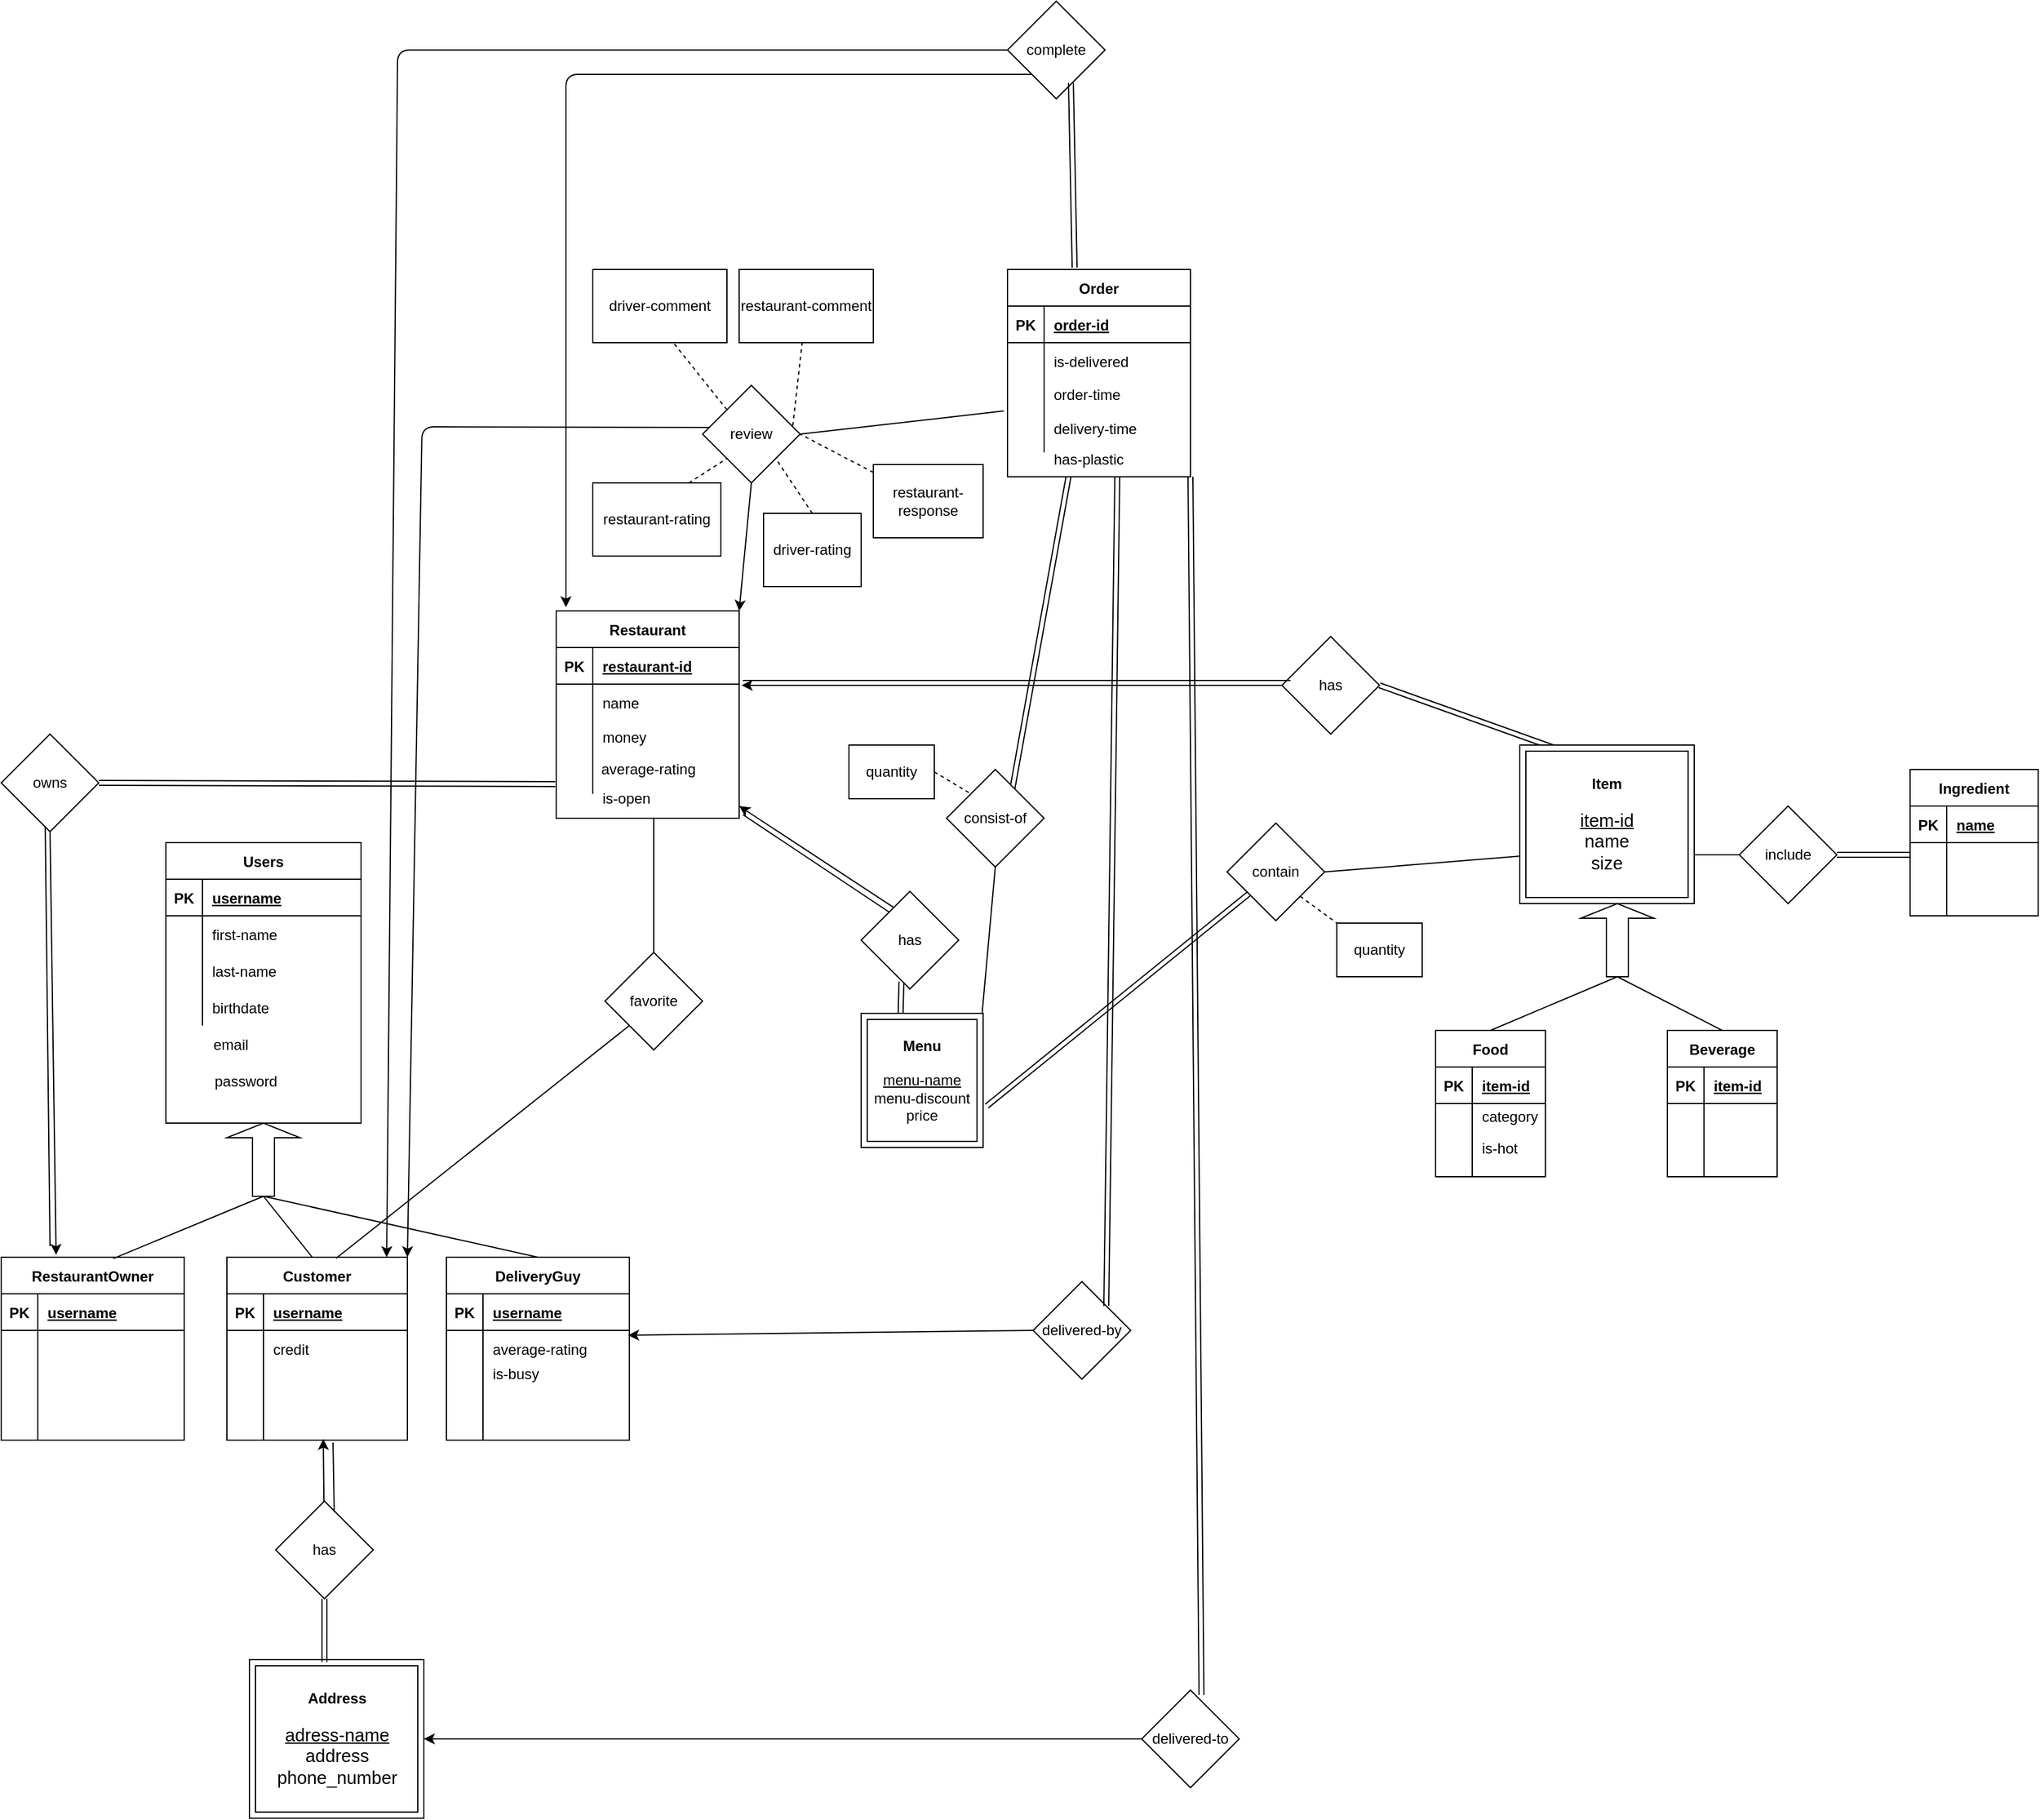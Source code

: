<mxfile version="14.1.8" type="device"><diagram id="R2lEEEUBdFMjLlhIrx00" name="Page-1"><mxGraphModel dx="926" dy="1726" grid="1" gridSize="10" guides="1" tooltips="1" connect="1" arrows="1" fold="1" page="1" pageScale="1" pageWidth="850" pageHeight="1100" math="0" shadow="0" extFonts="Permanent Marker^https://fonts.googleapis.com/css?family=Permanent+Marker"><root><mxCell id="0"/><mxCell id="1" parent="0"/><object label="Users" email="" id="Zh8neGihTHfax8d--XvM-1"><mxCell style="shape=table;startSize=30;container=1;collapsible=1;childLayout=tableLayout;fixedRows=1;rowLines=0;fontStyle=1;align=center;resizeLast=1;" parent="1" vertex="1"><mxGeometry x="280" y="110" width="160" height="230" as="geometry"/></mxCell></object><mxCell id="Zh8neGihTHfax8d--XvM-2" value="" style="shape=partialRectangle;collapsible=0;dropTarget=0;pointerEvents=0;fillColor=none;top=0;left=0;bottom=1;right=0;points=[[0,0.5],[1,0.5]];portConstraint=eastwest;" parent="Zh8neGihTHfax8d--XvM-1" vertex="1"><mxGeometry y="30" width="160" height="30" as="geometry"/></mxCell><mxCell id="Zh8neGihTHfax8d--XvM-3" value="PK" style="shape=partialRectangle;connectable=0;fillColor=none;top=0;left=0;bottom=0;right=0;fontStyle=1;overflow=hidden;" parent="Zh8neGihTHfax8d--XvM-2" vertex="1"><mxGeometry width="30" height="30" as="geometry"/></mxCell><mxCell id="Zh8neGihTHfax8d--XvM-4" value="username" style="shape=partialRectangle;connectable=0;fillColor=none;top=0;left=0;bottom=0;right=0;align=left;spacingLeft=6;fontStyle=5;overflow=hidden;" parent="Zh8neGihTHfax8d--XvM-2" vertex="1"><mxGeometry x="30" width="130" height="30" as="geometry"/></mxCell><mxCell id="Zh8neGihTHfax8d--XvM-5" value="" style="shape=partialRectangle;collapsible=0;dropTarget=0;pointerEvents=0;fillColor=none;top=0;left=0;bottom=0;right=0;points=[[0,0.5],[1,0.5]];portConstraint=eastwest;" parent="Zh8neGihTHfax8d--XvM-1" vertex="1"><mxGeometry y="60" width="160" height="30" as="geometry"/></mxCell><mxCell id="Zh8neGihTHfax8d--XvM-6" value="" style="shape=partialRectangle;connectable=0;fillColor=none;top=0;left=0;bottom=0;right=0;editable=1;overflow=hidden;" parent="Zh8neGihTHfax8d--XvM-5" vertex="1"><mxGeometry width="30" height="30" as="geometry"/></mxCell><mxCell id="Zh8neGihTHfax8d--XvM-7" value="first-name" style="shape=partialRectangle;connectable=0;fillColor=none;top=0;left=0;bottom=0;right=0;align=left;spacingLeft=6;overflow=hidden;" parent="Zh8neGihTHfax8d--XvM-5" vertex="1"><mxGeometry x="30" width="130" height="30" as="geometry"/></mxCell><mxCell id="Zh8neGihTHfax8d--XvM-8" value="" style="shape=partialRectangle;collapsible=0;dropTarget=0;pointerEvents=0;fillColor=none;top=0;left=0;bottom=0;right=0;points=[[0,0.5],[1,0.5]];portConstraint=eastwest;" parent="Zh8neGihTHfax8d--XvM-1" vertex="1"><mxGeometry y="90" width="160" height="30" as="geometry"/></mxCell><mxCell id="Zh8neGihTHfax8d--XvM-9" value="" style="shape=partialRectangle;connectable=0;fillColor=none;top=0;left=0;bottom=0;right=0;editable=1;overflow=hidden;" parent="Zh8neGihTHfax8d--XvM-8" vertex="1"><mxGeometry width="30" height="30" as="geometry"/></mxCell><mxCell id="Zh8neGihTHfax8d--XvM-10" value="last-name" style="shape=partialRectangle;connectable=0;fillColor=none;top=0;left=0;bottom=0;right=0;align=left;spacingLeft=6;overflow=hidden;" parent="Zh8neGihTHfax8d--XvM-8" vertex="1"><mxGeometry x="30" width="130" height="30" as="geometry"/></mxCell><mxCell id="Zh8neGihTHfax8d--XvM-11" value="" style="shape=partialRectangle;collapsible=0;dropTarget=0;pointerEvents=0;fillColor=none;top=0;left=0;bottom=0;right=0;points=[[0,0.5],[1,0.5]];portConstraint=eastwest;" parent="Zh8neGihTHfax8d--XvM-1" vertex="1"><mxGeometry y="120" width="160" height="30" as="geometry"/></mxCell><mxCell id="Zh8neGihTHfax8d--XvM-12" value="" style="shape=partialRectangle;connectable=0;fillColor=none;top=0;left=0;bottom=0;right=0;editable=1;overflow=hidden;" parent="Zh8neGihTHfax8d--XvM-11" vertex="1"><mxGeometry width="30" height="30" as="geometry"/></mxCell><mxCell id="Zh8neGihTHfax8d--XvM-13" value="birthdate" style="shape=partialRectangle;connectable=0;fillColor=none;top=0;left=0;bottom=0;right=0;align=left;spacingLeft=6;overflow=hidden;" parent="Zh8neGihTHfax8d--XvM-11" vertex="1"><mxGeometry x="30" width="130" height="30" as="geometry"/></mxCell><mxCell id="Zh8neGihTHfax8d--XvM-14" value="email" style="shape=partialRectangle;connectable=0;fillColor=none;top=0;left=0;bottom=0;right=0;align=left;spacingLeft=6;overflow=hidden;" parent="1" vertex="1"><mxGeometry x="311" y="260" width="150" height="30" as="geometry"/></mxCell><object label="RestaurantOwner" email="" id="Zh8neGihTHfax8d--XvM-16"><mxCell style="shape=table;startSize=30;container=1;collapsible=1;childLayout=tableLayout;fixedRows=1;rowLines=0;fontStyle=1;align=center;resizeLast=1;" parent="1" vertex="1"><mxGeometry x="145" y="450" width="150" height="150" as="geometry"/></mxCell></object><mxCell id="Zh8neGihTHfax8d--XvM-17" value="" style="shape=partialRectangle;collapsible=0;dropTarget=0;pointerEvents=0;fillColor=none;top=0;left=0;bottom=1;right=0;points=[[0,0.5],[1,0.5]];portConstraint=eastwest;" parent="Zh8neGihTHfax8d--XvM-16" vertex="1"><mxGeometry y="30" width="150" height="30" as="geometry"/></mxCell><mxCell id="Zh8neGihTHfax8d--XvM-18" value="PK" style="shape=partialRectangle;connectable=0;fillColor=none;top=0;left=0;bottom=0;right=0;fontStyle=1;overflow=hidden;" parent="Zh8neGihTHfax8d--XvM-17" vertex="1"><mxGeometry width="30" height="30" as="geometry"/></mxCell><mxCell id="Zh8neGihTHfax8d--XvM-19" value="username" style="shape=partialRectangle;connectable=0;fillColor=none;top=0;left=0;bottom=0;right=0;align=left;spacingLeft=6;fontStyle=5;overflow=hidden;" parent="Zh8neGihTHfax8d--XvM-17" vertex="1"><mxGeometry x="30" width="120" height="30" as="geometry"/></mxCell><mxCell id="Zh8neGihTHfax8d--XvM-20" value="" style="shape=partialRectangle;collapsible=0;dropTarget=0;pointerEvents=0;fillColor=none;top=0;left=0;bottom=0;right=0;points=[[0,0.5],[1,0.5]];portConstraint=eastwest;" parent="Zh8neGihTHfax8d--XvM-16" vertex="1"><mxGeometry y="60" width="150" height="30" as="geometry"/></mxCell><mxCell id="Zh8neGihTHfax8d--XvM-21" value="" style="shape=partialRectangle;connectable=0;fillColor=none;top=0;left=0;bottom=0;right=0;editable=1;overflow=hidden;" parent="Zh8neGihTHfax8d--XvM-20" vertex="1"><mxGeometry width="30" height="30" as="geometry"/></mxCell><mxCell id="Zh8neGihTHfax8d--XvM-22" value="" style="shape=partialRectangle;connectable=0;fillColor=none;top=0;left=0;bottom=0;right=0;align=left;spacingLeft=6;overflow=hidden;" parent="Zh8neGihTHfax8d--XvM-20" vertex="1"><mxGeometry x="30" width="120" height="30" as="geometry"/></mxCell><mxCell id="Zh8neGihTHfax8d--XvM-23" value="" style="shape=partialRectangle;collapsible=0;dropTarget=0;pointerEvents=0;fillColor=none;top=0;left=0;bottom=0;right=0;points=[[0,0.5],[1,0.5]];portConstraint=eastwest;" parent="Zh8neGihTHfax8d--XvM-16" vertex="1"><mxGeometry y="90" width="150" height="30" as="geometry"/></mxCell><mxCell id="Zh8neGihTHfax8d--XvM-24" value="" style="shape=partialRectangle;connectable=0;fillColor=none;top=0;left=0;bottom=0;right=0;editable=1;overflow=hidden;" parent="Zh8neGihTHfax8d--XvM-23" vertex="1"><mxGeometry width="30" height="30" as="geometry"/></mxCell><mxCell id="Zh8neGihTHfax8d--XvM-25" value="" style="shape=partialRectangle;connectable=0;fillColor=none;top=0;left=0;bottom=0;right=0;align=left;spacingLeft=6;overflow=hidden;" parent="Zh8neGihTHfax8d--XvM-23" vertex="1"><mxGeometry x="30" width="120" height="30" as="geometry"/></mxCell><mxCell id="Zh8neGihTHfax8d--XvM-26" value="" style="shape=partialRectangle;collapsible=0;dropTarget=0;pointerEvents=0;fillColor=none;top=0;left=0;bottom=0;right=0;points=[[0,0.5],[1,0.5]];portConstraint=eastwest;" parent="Zh8neGihTHfax8d--XvM-16" vertex="1"><mxGeometry y="120" width="150" height="30" as="geometry"/></mxCell><mxCell id="Zh8neGihTHfax8d--XvM-27" value="" style="shape=partialRectangle;connectable=0;fillColor=none;top=0;left=0;bottom=0;right=0;editable=1;overflow=hidden;" parent="Zh8neGihTHfax8d--XvM-26" vertex="1"><mxGeometry width="30" height="30" as="geometry"/></mxCell><mxCell id="Zh8neGihTHfax8d--XvM-28" value="" style="shape=partialRectangle;connectable=0;fillColor=none;top=0;left=0;bottom=0;right=0;align=left;spacingLeft=6;overflow=hidden;" parent="Zh8neGihTHfax8d--XvM-26" vertex="1"><mxGeometry x="30" width="120" height="30" as="geometry"/></mxCell><object label="Restaurant" email="" id="Zh8neGihTHfax8d--XvM-29"><mxCell style="shape=table;startSize=30;container=1;collapsible=1;childLayout=tableLayout;fixedRows=1;rowLines=0;fontStyle=1;align=center;resizeLast=1;" parent="1" vertex="1"><mxGeometry x="600" y="-80" width="150" height="170" as="geometry"/></mxCell></object><mxCell id="Zh8neGihTHfax8d--XvM-30" value="" style="shape=partialRectangle;collapsible=0;dropTarget=0;pointerEvents=0;fillColor=none;top=0;left=0;bottom=1;right=0;points=[[0,0.5],[1,0.5]];portConstraint=eastwest;" parent="Zh8neGihTHfax8d--XvM-29" vertex="1"><mxGeometry y="30" width="150" height="30" as="geometry"/></mxCell><mxCell id="Zh8neGihTHfax8d--XvM-31" value="PK" style="shape=partialRectangle;connectable=0;fillColor=none;top=0;left=0;bottom=0;right=0;fontStyle=1;overflow=hidden;" parent="Zh8neGihTHfax8d--XvM-30" vertex="1"><mxGeometry width="30" height="30" as="geometry"/></mxCell><mxCell id="Zh8neGihTHfax8d--XvM-32" value="restaurant-id" style="shape=partialRectangle;connectable=0;fillColor=none;top=0;left=0;bottom=0;right=0;align=left;spacingLeft=6;fontStyle=5;overflow=hidden;" parent="Zh8neGihTHfax8d--XvM-30" vertex="1"><mxGeometry x="30" width="120" height="30" as="geometry"/></mxCell><mxCell id="Zh8neGihTHfax8d--XvM-33" value="" style="shape=partialRectangle;collapsible=0;dropTarget=0;pointerEvents=0;fillColor=none;top=0;left=0;bottom=0;right=0;points=[[0,0.5],[1,0.5]];portConstraint=eastwest;" parent="Zh8neGihTHfax8d--XvM-29" vertex="1"><mxGeometry y="60" width="150" height="30" as="geometry"/></mxCell><mxCell id="Zh8neGihTHfax8d--XvM-34" value="" style="shape=partialRectangle;connectable=0;fillColor=none;top=0;left=0;bottom=0;right=0;editable=1;overflow=hidden;" parent="Zh8neGihTHfax8d--XvM-33" vertex="1"><mxGeometry width="30" height="30" as="geometry"/></mxCell><mxCell id="Zh8neGihTHfax8d--XvM-35" value="name" style="shape=partialRectangle;connectable=0;fillColor=none;top=0;left=0;bottom=0;right=0;align=left;spacingLeft=6;overflow=hidden;" parent="Zh8neGihTHfax8d--XvM-33" vertex="1"><mxGeometry x="30" width="120" height="30" as="geometry"/></mxCell><mxCell id="Zh8neGihTHfax8d--XvM-36" value="" style="shape=partialRectangle;collapsible=0;dropTarget=0;pointerEvents=0;fillColor=none;top=0;left=0;bottom=0;right=0;points=[[0,0.5],[1,0.5]];portConstraint=eastwest;" parent="Zh8neGihTHfax8d--XvM-29" vertex="1"><mxGeometry y="90" width="150" height="30" as="geometry"/></mxCell><mxCell id="Zh8neGihTHfax8d--XvM-37" value="" style="shape=partialRectangle;connectable=0;fillColor=none;top=0;left=0;bottom=0;right=0;editable=1;overflow=hidden;" parent="Zh8neGihTHfax8d--XvM-36" vertex="1"><mxGeometry width="30" height="30" as="geometry"/></mxCell><mxCell id="Zh8neGihTHfax8d--XvM-38" value="" style="shape=partialRectangle;connectable=0;fillColor=none;top=0;left=0;bottom=0;right=0;align=left;spacingLeft=6;overflow=hidden;" parent="Zh8neGihTHfax8d--XvM-36" vertex="1"><mxGeometry x="30" width="120" height="30" as="geometry"/></mxCell><mxCell id="Zh8neGihTHfax8d--XvM-39" value="" style="shape=partialRectangle;collapsible=0;dropTarget=0;pointerEvents=0;fillColor=none;top=0;left=0;bottom=0;right=0;points=[[0,0.5],[1,0.5]];portConstraint=eastwest;" parent="Zh8neGihTHfax8d--XvM-29" vertex="1"><mxGeometry y="120" width="150" height="30" as="geometry"/></mxCell><mxCell id="Zh8neGihTHfax8d--XvM-40" value="" style="shape=partialRectangle;connectable=0;fillColor=none;top=0;left=0;bottom=0;right=0;editable=1;overflow=hidden;" parent="Zh8neGihTHfax8d--XvM-39" vertex="1"><mxGeometry width="30" height="30" as="geometry"/></mxCell><mxCell id="Zh8neGihTHfax8d--XvM-41" value="" style="shape=partialRectangle;connectable=0;fillColor=none;top=0;left=0;bottom=0;right=0;align=left;spacingLeft=6;overflow=hidden;" parent="Zh8neGihTHfax8d--XvM-39" vertex="1"><mxGeometry x="30" width="120" height="30" as="geometry"/></mxCell><object label="Food" email="" id="Zh8neGihTHfax8d--XvM-94"><mxCell style="shape=table;startSize=30;container=1;collapsible=1;childLayout=tableLayout;fixedRows=1;rowLines=0;fontStyle=1;align=center;resizeLast=1;" parent="1" vertex="1"><mxGeometry x="1321" y="264" width="90" height="120" as="geometry"/></mxCell></object><mxCell id="Zh8neGihTHfax8d--XvM-95" value="" style="shape=partialRectangle;collapsible=0;dropTarget=0;pointerEvents=0;fillColor=none;top=0;left=0;bottom=1;right=0;points=[[0,0.5],[1,0.5]];portConstraint=eastwest;" parent="Zh8neGihTHfax8d--XvM-94" vertex="1"><mxGeometry y="30" width="90" height="30" as="geometry"/></mxCell><mxCell id="Zh8neGihTHfax8d--XvM-96" value="PK" style="shape=partialRectangle;connectable=0;fillColor=none;top=0;left=0;bottom=0;right=0;fontStyle=1;overflow=hidden;" parent="Zh8neGihTHfax8d--XvM-95" vertex="1"><mxGeometry width="30" height="30" as="geometry"/></mxCell><mxCell id="Zh8neGihTHfax8d--XvM-97" value="item-id" style="shape=partialRectangle;connectable=0;fillColor=none;top=0;left=0;bottom=0;right=0;align=left;spacingLeft=6;fontStyle=5;overflow=hidden;" parent="Zh8neGihTHfax8d--XvM-95" vertex="1"><mxGeometry x="30" width="60" height="30" as="geometry"/></mxCell><mxCell id="Zh8neGihTHfax8d--XvM-98" value="" style="shape=partialRectangle;collapsible=0;dropTarget=0;pointerEvents=0;fillColor=none;top=0;left=0;bottom=0;right=0;points=[[0,0.5],[1,0.5]];portConstraint=eastwest;" parent="Zh8neGihTHfax8d--XvM-94" vertex="1"><mxGeometry y="60" width="90" height="20" as="geometry"/></mxCell><mxCell id="Zh8neGihTHfax8d--XvM-99" value="" style="shape=partialRectangle;connectable=0;fillColor=none;top=0;left=0;bottom=0;right=0;editable=1;overflow=hidden;" parent="Zh8neGihTHfax8d--XvM-98" vertex="1"><mxGeometry width="30" height="20" as="geometry"/></mxCell><mxCell id="Zh8neGihTHfax8d--XvM-100" value="category" style="shape=partialRectangle;connectable=0;fillColor=none;top=0;left=0;bottom=0;right=0;align=left;spacingLeft=6;overflow=hidden;" parent="Zh8neGihTHfax8d--XvM-98" vertex="1"><mxGeometry x="30" width="60" height="20" as="geometry"/></mxCell><mxCell id="Zh8neGihTHfax8d--XvM-101" value="" style="shape=partialRectangle;collapsible=0;dropTarget=0;pointerEvents=0;fillColor=none;top=0;left=0;bottom=0;right=0;points=[[0,0.5],[1,0.5]];portConstraint=eastwest;" parent="Zh8neGihTHfax8d--XvM-94" vertex="1"><mxGeometry y="80" width="90" height="20" as="geometry"/></mxCell><mxCell id="Zh8neGihTHfax8d--XvM-102" value="" style="shape=partialRectangle;connectable=0;fillColor=none;top=0;left=0;bottom=0;right=0;editable=1;overflow=hidden;" parent="Zh8neGihTHfax8d--XvM-101" vertex="1"><mxGeometry width="30" height="20" as="geometry"/></mxCell><mxCell id="Zh8neGihTHfax8d--XvM-103" value="" style="shape=partialRectangle;connectable=0;fillColor=none;top=0;left=0;bottom=0;right=0;align=left;spacingLeft=6;overflow=hidden;" parent="Zh8neGihTHfax8d--XvM-101" vertex="1"><mxGeometry x="30" width="60" height="20" as="geometry"/></mxCell><mxCell id="Zh8neGihTHfax8d--XvM-104" value="" style="shape=partialRectangle;collapsible=0;dropTarget=0;pointerEvents=0;fillColor=none;top=0;left=0;bottom=0;right=0;points=[[0,0.5],[1,0.5]];portConstraint=eastwest;" parent="Zh8neGihTHfax8d--XvM-94" vertex="1"><mxGeometry y="100" width="90" height="20" as="geometry"/></mxCell><mxCell id="Zh8neGihTHfax8d--XvM-105" value="" style="shape=partialRectangle;connectable=0;fillColor=none;top=0;left=0;bottom=0;right=0;editable=1;overflow=hidden;" parent="Zh8neGihTHfax8d--XvM-104" vertex="1"><mxGeometry width="30" height="20" as="geometry"/></mxCell><mxCell id="Zh8neGihTHfax8d--XvM-106" value="" style="shape=partialRectangle;connectable=0;fillColor=none;top=0;left=0;bottom=0;right=0;align=left;spacingLeft=6;overflow=hidden;" parent="Zh8neGihTHfax8d--XvM-104" vertex="1"><mxGeometry x="30" width="60" height="20" as="geometry"/></mxCell><object label="Beverage" email="" id="Zh8neGihTHfax8d--XvM-107"><mxCell style="shape=table;startSize=30;container=1;collapsible=1;childLayout=tableLayout;fixedRows=1;rowLines=0;fontStyle=1;align=center;resizeLast=1;" parent="1" vertex="1"><mxGeometry x="1511" y="264" width="90" height="120" as="geometry"/></mxCell></object><mxCell id="Zh8neGihTHfax8d--XvM-108" value="" style="shape=partialRectangle;collapsible=0;dropTarget=0;pointerEvents=0;fillColor=none;top=0;left=0;bottom=1;right=0;points=[[0,0.5],[1,0.5]];portConstraint=eastwest;" parent="Zh8neGihTHfax8d--XvM-107" vertex="1"><mxGeometry y="30" width="90" height="30" as="geometry"/></mxCell><mxCell id="Zh8neGihTHfax8d--XvM-109" value="PK" style="shape=partialRectangle;connectable=0;fillColor=none;top=0;left=0;bottom=0;right=0;fontStyle=1;overflow=hidden;" parent="Zh8neGihTHfax8d--XvM-108" vertex="1"><mxGeometry width="30" height="30" as="geometry"/></mxCell><mxCell id="Zh8neGihTHfax8d--XvM-110" value="item-id" style="shape=partialRectangle;connectable=0;fillColor=none;top=0;left=0;bottom=0;right=0;align=left;spacingLeft=6;fontStyle=5;overflow=hidden;" parent="Zh8neGihTHfax8d--XvM-108" vertex="1"><mxGeometry x="30" width="60" height="30" as="geometry"/></mxCell><mxCell id="Zh8neGihTHfax8d--XvM-111" value="" style="shape=partialRectangle;collapsible=0;dropTarget=0;pointerEvents=0;fillColor=none;top=0;left=0;bottom=0;right=0;points=[[0,0.5],[1,0.5]];portConstraint=eastwest;" parent="Zh8neGihTHfax8d--XvM-107" vertex="1"><mxGeometry y="60" width="90" height="20" as="geometry"/></mxCell><mxCell id="Zh8neGihTHfax8d--XvM-112" value="" style="shape=partialRectangle;connectable=0;fillColor=none;top=0;left=0;bottom=0;right=0;editable=1;overflow=hidden;" parent="Zh8neGihTHfax8d--XvM-111" vertex="1"><mxGeometry width="30" height="20" as="geometry"/></mxCell><mxCell id="Zh8neGihTHfax8d--XvM-113" value="" style="shape=partialRectangle;connectable=0;fillColor=none;top=0;left=0;bottom=0;right=0;align=left;spacingLeft=6;overflow=hidden;" parent="Zh8neGihTHfax8d--XvM-111" vertex="1"><mxGeometry x="30" width="60" height="20" as="geometry"/></mxCell><mxCell id="Zh8neGihTHfax8d--XvM-114" value="" style="shape=partialRectangle;collapsible=0;dropTarget=0;pointerEvents=0;fillColor=none;top=0;left=0;bottom=0;right=0;points=[[0,0.5],[1,0.5]];portConstraint=eastwest;" parent="Zh8neGihTHfax8d--XvM-107" vertex="1"><mxGeometry y="80" width="90" height="20" as="geometry"/></mxCell><mxCell id="Zh8neGihTHfax8d--XvM-115" value="" style="shape=partialRectangle;connectable=0;fillColor=none;top=0;left=0;bottom=0;right=0;editable=1;overflow=hidden;" parent="Zh8neGihTHfax8d--XvM-114" vertex="1"><mxGeometry width="30" height="20" as="geometry"/></mxCell><mxCell id="Zh8neGihTHfax8d--XvM-116" value="" style="shape=partialRectangle;connectable=0;fillColor=none;top=0;left=0;bottom=0;right=0;align=left;spacingLeft=6;overflow=hidden;" parent="Zh8neGihTHfax8d--XvM-114" vertex="1"><mxGeometry x="30" width="60" height="20" as="geometry"/></mxCell><mxCell id="Zh8neGihTHfax8d--XvM-117" value="" style="shape=partialRectangle;collapsible=0;dropTarget=0;pointerEvents=0;fillColor=none;top=0;left=0;bottom=0;right=0;points=[[0,0.5],[1,0.5]];portConstraint=eastwest;" parent="Zh8neGihTHfax8d--XvM-107" vertex="1"><mxGeometry y="100" width="90" height="20" as="geometry"/></mxCell><mxCell id="Zh8neGihTHfax8d--XvM-118" value="" style="shape=partialRectangle;connectable=0;fillColor=none;top=0;left=0;bottom=0;right=0;editable=1;overflow=hidden;" parent="Zh8neGihTHfax8d--XvM-117" vertex="1"><mxGeometry width="30" height="20" as="geometry"/></mxCell><mxCell id="Zh8neGihTHfax8d--XvM-119" value="" style="shape=partialRectangle;connectable=0;fillColor=none;top=0;left=0;bottom=0;right=0;align=left;spacingLeft=6;overflow=hidden;" parent="Zh8neGihTHfax8d--XvM-117" vertex="1"><mxGeometry x="30" width="60" height="20" as="geometry"/></mxCell><object label="Customer" email="" id="Zh8neGihTHfax8d--XvM-134"><mxCell style="shape=table;startSize=30;container=1;collapsible=1;childLayout=tableLayout;fixedRows=1;rowLines=0;fontStyle=1;align=center;resizeLast=1;" parent="1" vertex="1"><mxGeometry x="330" y="450" width="148" height="150" as="geometry"/></mxCell></object><mxCell id="Zh8neGihTHfax8d--XvM-135" value="" style="shape=partialRectangle;collapsible=0;dropTarget=0;pointerEvents=0;fillColor=none;top=0;left=0;bottom=1;right=0;points=[[0,0.5],[1,0.5]];portConstraint=eastwest;" parent="Zh8neGihTHfax8d--XvM-134" vertex="1"><mxGeometry y="30" width="148" height="30" as="geometry"/></mxCell><mxCell id="Zh8neGihTHfax8d--XvM-136" value="PK" style="shape=partialRectangle;connectable=0;fillColor=none;top=0;left=0;bottom=0;right=0;fontStyle=1;overflow=hidden;" parent="Zh8neGihTHfax8d--XvM-135" vertex="1"><mxGeometry width="30" height="30" as="geometry"/></mxCell><mxCell id="Zh8neGihTHfax8d--XvM-137" value="username" style="shape=partialRectangle;connectable=0;fillColor=none;top=0;left=0;bottom=0;right=0;align=left;spacingLeft=6;fontStyle=5;overflow=hidden;" parent="Zh8neGihTHfax8d--XvM-135" vertex="1"><mxGeometry x="30" width="118" height="30" as="geometry"/></mxCell><mxCell id="Zh8neGihTHfax8d--XvM-138" value="" style="shape=partialRectangle;collapsible=0;dropTarget=0;pointerEvents=0;fillColor=none;top=0;left=0;bottom=0;right=0;points=[[0,0.5],[1,0.5]];portConstraint=eastwest;" parent="Zh8neGihTHfax8d--XvM-134" vertex="1"><mxGeometry y="60" width="148" height="30" as="geometry"/></mxCell><mxCell id="Zh8neGihTHfax8d--XvM-139" value="" style="shape=partialRectangle;connectable=0;fillColor=none;top=0;left=0;bottom=0;right=0;editable=1;overflow=hidden;" parent="Zh8neGihTHfax8d--XvM-138" vertex="1"><mxGeometry width="30" height="30" as="geometry"/></mxCell><mxCell id="Zh8neGihTHfax8d--XvM-140" value="" style="shape=partialRectangle;connectable=0;fillColor=none;top=0;left=0;bottom=0;right=0;align=left;spacingLeft=6;overflow=hidden;" parent="Zh8neGihTHfax8d--XvM-138" vertex="1"><mxGeometry x="30" width="118" height="30" as="geometry"/></mxCell><mxCell id="Zh8neGihTHfax8d--XvM-141" value="" style="shape=partialRectangle;collapsible=0;dropTarget=0;pointerEvents=0;fillColor=none;top=0;left=0;bottom=0;right=0;points=[[0,0.5],[1,0.5]];portConstraint=eastwest;" parent="Zh8neGihTHfax8d--XvM-134" vertex="1"><mxGeometry y="90" width="148" height="30" as="geometry"/></mxCell><mxCell id="Zh8neGihTHfax8d--XvM-142" value="" style="shape=partialRectangle;connectable=0;fillColor=none;top=0;left=0;bottom=0;right=0;editable=1;overflow=hidden;" parent="Zh8neGihTHfax8d--XvM-141" vertex="1"><mxGeometry width="30" height="30" as="geometry"/></mxCell><mxCell id="Zh8neGihTHfax8d--XvM-143" value="" style="shape=partialRectangle;connectable=0;fillColor=none;top=0;left=0;bottom=0;right=0;align=left;spacingLeft=6;overflow=hidden;" parent="Zh8neGihTHfax8d--XvM-141" vertex="1"><mxGeometry x="30" width="118" height="30" as="geometry"/></mxCell><mxCell id="Zh8neGihTHfax8d--XvM-144" value="" style="shape=partialRectangle;collapsible=0;dropTarget=0;pointerEvents=0;fillColor=none;top=0;left=0;bottom=0;right=0;points=[[0,0.5],[1,0.5]];portConstraint=eastwest;" parent="Zh8neGihTHfax8d--XvM-134" vertex="1"><mxGeometry y="120" width="148" height="30" as="geometry"/></mxCell><mxCell id="Zh8neGihTHfax8d--XvM-145" value="" style="shape=partialRectangle;connectable=0;fillColor=none;top=0;left=0;bottom=0;right=0;editable=1;overflow=hidden;" parent="Zh8neGihTHfax8d--XvM-144" vertex="1"><mxGeometry width="30" height="30" as="geometry"/></mxCell><mxCell id="Zh8neGihTHfax8d--XvM-146" value="" style="shape=partialRectangle;connectable=0;fillColor=none;top=0;left=0;bottom=0;right=0;align=left;spacingLeft=6;overflow=hidden;" parent="Zh8neGihTHfax8d--XvM-144" vertex="1"><mxGeometry x="30" width="118" height="30" as="geometry"/></mxCell><object label="DeliveryGuy" email="" id="Zh8neGihTHfax8d--XvM-147"><mxCell style="shape=table;startSize=30;container=1;collapsible=1;childLayout=tableLayout;fixedRows=1;rowLines=0;fontStyle=1;align=center;resizeLast=1;" parent="1" vertex="1"><mxGeometry x="510" y="450" width="150" height="150" as="geometry"/></mxCell></object><mxCell id="Zh8neGihTHfax8d--XvM-148" value="" style="shape=partialRectangle;collapsible=0;dropTarget=0;pointerEvents=0;fillColor=none;top=0;left=0;bottom=1;right=0;points=[[0,0.5],[1,0.5]];portConstraint=eastwest;" parent="Zh8neGihTHfax8d--XvM-147" vertex="1"><mxGeometry y="30" width="150" height="30" as="geometry"/></mxCell><mxCell id="Zh8neGihTHfax8d--XvM-149" value="PK" style="shape=partialRectangle;connectable=0;fillColor=none;top=0;left=0;bottom=0;right=0;fontStyle=1;overflow=hidden;" parent="Zh8neGihTHfax8d--XvM-148" vertex="1"><mxGeometry width="30" height="30" as="geometry"/></mxCell><mxCell id="Zh8neGihTHfax8d--XvM-150" value="username" style="shape=partialRectangle;connectable=0;fillColor=none;top=0;left=0;bottom=0;right=0;align=left;spacingLeft=6;fontStyle=5;overflow=hidden;" parent="Zh8neGihTHfax8d--XvM-148" vertex="1"><mxGeometry x="30" width="120" height="30" as="geometry"/></mxCell><mxCell id="Zh8neGihTHfax8d--XvM-151" value="" style="shape=partialRectangle;collapsible=0;dropTarget=0;pointerEvents=0;fillColor=none;top=0;left=0;bottom=0;right=0;points=[[0,0.5],[1,0.5]];portConstraint=eastwest;" parent="Zh8neGihTHfax8d--XvM-147" vertex="1"><mxGeometry y="60" width="150" height="30" as="geometry"/></mxCell><mxCell id="Zh8neGihTHfax8d--XvM-152" value="" style="shape=partialRectangle;connectable=0;fillColor=none;top=0;left=0;bottom=0;right=0;editable=1;overflow=hidden;" parent="Zh8neGihTHfax8d--XvM-151" vertex="1"><mxGeometry width="30" height="30" as="geometry"/></mxCell><mxCell id="Zh8neGihTHfax8d--XvM-153" value="average-rating" style="shape=partialRectangle;connectable=0;fillColor=none;top=0;left=0;bottom=0;right=0;align=left;spacingLeft=6;overflow=hidden;" parent="Zh8neGihTHfax8d--XvM-151" vertex="1"><mxGeometry x="30" width="120" height="30" as="geometry"/></mxCell><mxCell id="Zh8neGihTHfax8d--XvM-154" value="" style="shape=partialRectangle;collapsible=0;dropTarget=0;pointerEvents=0;fillColor=none;top=0;left=0;bottom=0;right=0;points=[[0,0.5],[1,0.5]];portConstraint=eastwest;" parent="Zh8neGihTHfax8d--XvM-147" vertex="1"><mxGeometry y="90" width="150" height="30" as="geometry"/></mxCell><mxCell id="Zh8neGihTHfax8d--XvM-155" value="" style="shape=partialRectangle;connectable=0;fillColor=none;top=0;left=0;bottom=0;right=0;editable=1;overflow=hidden;" parent="Zh8neGihTHfax8d--XvM-154" vertex="1"><mxGeometry width="30" height="30" as="geometry"/></mxCell><mxCell id="Zh8neGihTHfax8d--XvM-156" value="" style="shape=partialRectangle;connectable=0;fillColor=none;top=0;left=0;bottom=0;right=0;align=left;spacingLeft=6;overflow=hidden;" parent="Zh8neGihTHfax8d--XvM-154" vertex="1"><mxGeometry x="30" width="120" height="30" as="geometry"/></mxCell><mxCell id="Zh8neGihTHfax8d--XvM-157" value="" style="shape=partialRectangle;collapsible=0;dropTarget=0;pointerEvents=0;fillColor=none;top=0;left=0;bottom=0;right=0;points=[[0,0.5],[1,0.5]];portConstraint=eastwest;" parent="Zh8neGihTHfax8d--XvM-147" vertex="1"><mxGeometry y="120" width="150" height="30" as="geometry"/></mxCell><mxCell id="Zh8neGihTHfax8d--XvM-158" value="" style="shape=partialRectangle;connectable=0;fillColor=none;top=0;left=0;bottom=0;right=0;editable=1;overflow=hidden;" parent="Zh8neGihTHfax8d--XvM-157" vertex="1"><mxGeometry width="30" height="30" as="geometry"/></mxCell><mxCell id="Zh8neGihTHfax8d--XvM-159" value="" style="shape=partialRectangle;connectable=0;fillColor=none;top=0;left=0;bottom=0;right=0;align=left;spacingLeft=6;overflow=hidden;" parent="Zh8neGihTHfax8d--XvM-157" vertex="1"><mxGeometry x="30" width="120" height="30" as="geometry"/></mxCell><mxCell id="Zh8neGihTHfax8d--XvM-160" value="credit" style="shape=partialRectangle;connectable=0;fillColor=none;top=0;left=0;bottom=0;right=0;align=left;spacingLeft=6;overflow=hidden;" parent="1" vertex="1"><mxGeometry x="360" y="510" width="120" height="30" as="geometry"/></mxCell><mxCell id="Zh8neGihTHfax8d--XvM-163" value="" style="shape=singleArrow;direction=north;whiteSpace=wrap;html=1;" parent="1" vertex="1"><mxGeometry x="330" y="340" width="60" height="60" as="geometry"/></mxCell><mxCell id="Zh8neGihTHfax8d--XvM-165" value="" style="endArrow=none;html=1;exitX=0;exitY=0.5;exitDx=0;exitDy=0;exitPerimeter=0;entryX=0.613;entryY=0.007;entryDx=0;entryDy=0;entryPerimeter=0;" parent="1" source="Zh8neGihTHfax8d--XvM-163" target="Zh8neGihTHfax8d--XvM-16" edge="1"><mxGeometry width="50" height="50" relative="1" as="geometry"><mxPoint x="680" y="250" as="sourcePoint"/><mxPoint x="240" y="430" as="targetPoint"/><Array as="points"/></mxGeometry></mxCell><mxCell id="Zh8neGihTHfax8d--XvM-167" value="" style="endArrow=none;html=1;exitX=0.5;exitY=0;exitDx=0;exitDy=0;entryX=0;entryY=0.5;entryDx=0;entryDy=0;entryPerimeter=0;" parent="1" source="Zh8neGihTHfax8d--XvM-147" target="Zh8neGihTHfax8d--XvM-163" edge="1"><mxGeometry width="50" height="50" relative="1" as="geometry"><mxPoint x="423" y="450" as="sourcePoint"/><mxPoint x="423" y="410" as="targetPoint"/><Array as="points"/></mxGeometry></mxCell><mxCell id="Zh8neGihTHfax8d--XvM-168" value="" style="shape=partialRectangle;collapsible=0;dropTarget=0;pointerEvents=0;fillColor=none;top=0;left=0;bottom=0;right=0;points=[[0,0.5],[1,0.5]];portConstraint=eastwest;" parent="1" vertex="1"><mxGeometry x="510" y="530" width="210" height="30" as="geometry"/></mxCell><mxCell id="Zh8neGihTHfax8d--XvM-169" value="" style="shape=partialRectangle;connectable=0;fillColor=none;top=0;left=0;bottom=0;right=0;editable=1;overflow=hidden;" parent="Zh8neGihTHfax8d--XvM-168" vertex="1"><mxGeometry width="30" height="30" as="geometry"/></mxCell><mxCell id="Zh8neGihTHfax8d--XvM-170" value="is-busy" style="shape=partialRectangle;connectable=0;fillColor=none;top=0;left=0;bottom=0;right=0;align=left;spacingLeft=6;overflow=hidden;" parent="Zh8neGihTHfax8d--XvM-168" vertex="1"><mxGeometry x="30" width="180" height="30" as="geometry"/></mxCell><mxCell id="Zh8neGihTHfax8d--XvM-174" value="" style="endArrow=classic;html=1;exitX=0.5;exitY=1;exitDx=0;exitDy=0;entryX=0.3;entryY=-0.013;entryDx=0;entryDy=0;entryPerimeter=0;" parent="1" target="Zh8neGihTHfax8d--XvM-16" edge="1"><mxGeometry width="50" height="50" relative="1" as="geometry"><mxPoint x="185" y="100" as="sourcePoint"/><mxPoint x="730" y="200" as="targetPoint"/></mxGeometry></mxCell><mxCell id="Zh8neGihTHfax8d--XvM-175" value="" style="endArrow=none;html=1;entryX=0.413;entryY=0.9;entryDx=0;entryDy=0;entryPerimeter=0;" parent="1" edge="1"><mxGeometry width="50" height="50" relative="1" as="geometry"><mxPoint x="185" y="441" as="sourcePoint"/><mxPoint x="181.04" y="92" as="targetPoint"/></mxGeometry></mxCell><mxCell id="Zh8neGihTHfax8d--XvM-178" value="" style="endArrow=none;html=1;entryX=0;entryY=0;entryDx=0;entryDy=0;exitX=1;exitY=1;exitDx=0;exitDy=0;" parent="1" edge="1"><mxGeometry width="50" height="50" relative="1" as="geometry"><mxPoint x="753" y="87" as="sourcePoint"/><mxPoint x="873" y="167" as="targetPoint"/></mxGeometry></mxCell><mxCell id="Zh8neGihTHfax8d--XvM-179" value="" style="endArrow=classic;html=1;exitX=0.338;exitY=0.188;exitDx=0;exitDy=0;exitPerimeter=0;" parent="1" edge="1"><mxGeometry width="50" height="50" relative="1" as="geometry"><mxPoint x="878.04" y="164.04" as="sourcePoint"/><mxPoint x="750" y="80" as="targetPoint"/></mxGeometry></mxCell><mxCell id="Zh8neGihTHfax8d--XvM-180" value="" style="shape=singleArrow;direction=north;whiteSpace=wrap;html=1;" parent="1" vertex="1"><mxGeometry x="1440" y="160" width="60" height="60" as="geometry"/></mxCell><mxCell id="Zh8neGihTHfax8d--XvM-182" value="" style="endArrow=none;html=1;exitX=0.5;exitY=0;exitDx=0;exitDy=0;" parent="1" source="Zh8neGihTHfax8d--XvM-94" edge="1"><mxGeometry width="50" height="50" relative="1" as="geometry"><mxPoint x="1261" y="250" as="sourcePoint"/><mxPoint x="1470" y="220" as="targetPoint"/><Array as="points"/></mxGeometry></mxCell><mxCell id="Zh8neGihTHfax8d--XvM-183" value="" style="endArrow=none;html=1;exitX=0;exitY=0.5;exitDx=0;exitDy=0;exitPerimeter=0;entryX=0.5;entryY=0;entryDx=0;entryDy=0;" parent="1" source="Zh8neGihTHfax8d--XvM-180" target="Zh8neGihTHfax8d--XvM-107" edge="1"><mxGeometry width="50" height="50" relative="1" as="geometry"><mxPoint x="1491" y="70" as="sourcePoint"/><mxPoint x="1541" y="20" as="targetPoint"/></mxGeometry></mxCell><object label="Order" email="" id="Zh8neGihTHfax8d--XvM-194"><mxCell style="shape=table;startSize=30;container=1;collapsible=1;childLayout=tableLayout;fixedRows=1;rowLines=0;fontStyle=1;align=center;resizeLast=1;" parent="1" vertex="1"><mxGeometry x="970" y="-360" width="150" height="170" as="geometry"/></mxCell></object><mxCell id="Zh8neGihTHfax8d--XvM-195" value="" style="shape=partialRectangle;collapsible=0;dropTarget=0;pointerEvents=0;fillColor=none;top=0;left=0;bottom=1;right=0;points=[[0,0.5],[1,0.5]];portConstraint=eastwest;" parent="Zh8neGihTHfax8d--XvM-194" vertex="1"><mxGeometry y="30" width="150" height="30" as="geometry"/></mxCell><mxCell id="Zh8neGihTHfax8d--XvM-196" value="PK" style="shape=partialRectangle;connectable=0;fillColor=none;top=0;left=0;bottom=0;right=0;fontStyle=1;overflow=hidden;" parent="Zh8neGihTHfax8d--XvM-195" vertex="1"><mxGeometry width="30" height="30" as="geometry"/></mxCell><mxCell id="Zh8neGihTHfax8d--XvM-197" value="order-id" style="shape=partialRectangle;connectable=0;fillColor=none;top=0;left=0;bottom=0;right=0;align=left;spacingLeft=6;fontStyle=5;overflow=hidden;" parent="Zh8neGihTHfax8d--XvM-195" vertex="1"><mxGeometry x="30" width="120" height="30" as="geometry"/></mxCell><mxCell id="Zh8neGihTHfax8d--XvM-198" value="" style="shape=partialRectangle;collapsible=0;dropTarget=0;pointerEvents=0;fillColor=none;top=0;left=0;bottom=0;right=0;points=[[0,0.5],[1,0.5]];portConstraint=eastwest;" parent="Zh8neGihTHfax8d--XvM-194" vertex="1"><mxGeometry y="60" width="150" height="30" as="geometry"/></mxCell><mxCell id="Zh8neGihTHfax8d--XvM-199" value="" style="shape=partialRectangle;connectable=0;fillColor=none;top=0;left=0;bottom=0;right=0;editable=1;overflow=hidden;" parent="Zh8neGihTHfax8d--XvM-198" vertex="1"><mxGeometry width="30" height="30" as="geometry"/></mxCell><mxCell id="Zh8neGihTHfax8d--XvM-200" value="" style="shape=partialRectangle;connectable=0;fillColor=none;top=0;left=0;bottom=0;right=0;align=left;spacingLeft=6;overflow=hidden;" parent="Zh8neGihTHfax8d--XvM-198" vertex="1"><mxGeometry x="30" width="120" height="30" as="geometry"/></mxCell><mxCell id="Zh8neGihTHfax8d--XvM-201" value="" style="shape=partialRectangle;collapsible=0;dropTarget=0;pointerEvents=0;fillColor=none;top=0;left=0;bottom=0;right=0;points=[[0,0.5],[1,0.5]];portConstraint=eastwest;" parent="Zh8neGihTHfax8d--XvM-194" vertex="1"><mxGeometry y="90" width="150" height="30" as="geometry"/></mxCell><mxCell id="Zh8neGihTHfax8d--XvM-202" value="" style="shape=partialRectangle;connectable=0;fillColor=none;top=0;left=0;bottom=0;right=0;editable=1;overflow=hidden;" parent="Zh8neGihTHfax8d--XvM-201" vertex="1"><mxGeometry width="30" height="30" as="geometry"/></mxCell><mxCell id="Zh8neGihTHfax8d--XvM-203" value="" style="shape=partialRectangle;connectable=0;fillColor=none;top=0;left=0;bottom=0;right=0;align=left;spacingLeft=6;overflow=hidden;" parent="Zh8neGihTHfax8d--XvM-201" vertex="1"><mxGeometry x="30" width="120" height="30" as="geometry"/></mxCell><mxCell id="Zh8neGihTHfax8d--XvM-204" value="" style="shape=partialRectangle;collapsible=0;dropTarget=0;pointerEvents=0;fillColor=none;top=0;left=0;bottom=0;right=0;points=[[0,0.5],[1,0.5]];portConstraint=eastwest;" parent="Zh8neGihTHfax8d--XvM-194" vertex="1"><mxGeometry y="120" width="150" height="30" as="geometry"/></mxCell><mxCell id="Zh8neGihTHfax8d--XvM-205" value="" style="shape=partialRectangle;connectable=0;fillColor=none;top=0;left=0;bottom=0;right=0;editable=1;overflow=hidden;" parent="Zh8neGihTHfax8d--XvM-204" vertex="1"><mxGeometry width="30" height="30" as="geometry"/></mxCell><mxCell id="Zh8neGihTHfax8d--XvM-206" value="" style="shape=partialRectangle;connectable=0;fillColor=none;top=0;left=0;bottom=0;right=0;align=left;spacingLeft=6;overflow=hidden;" parent="Zh8neGihTHfax8d--XvM-204" vertex="1"><mxGeometry x="30" width="120" height="30" as="geometry"/></mxCell><mxCell id="Zh8neGihTHfax8d--XvM-222" value="" style="shape=partialRectangle;collapsible=0;dropTarget=0;pointerEvents=0;fillColor=none;top=0;left=0;bottom=0;right=0;points=[[0,0.5],[1,0.5]];portConstraint=eastwest;" parent="1" vertex="1"><mxGeometry x="776" y="400" width="210" height="30" as="geometry"/></mxCell><mxCell id="Zh8neGihTHfax8d--XvM-223" value="" style="shape=partialRectangle;connectable=0;fillColor=none;top=0;left=0;bottom=0;right=0;editable=1;overflow=hidden;" parent="Zh8neGihTHfax8d--XvM-222" vertex="1"><mxGeometry width="30" height="30" as="geometry"/></mxCell><mxCell id="Zh8neGihTHfax8d--XvM-247" value="is-delivered" style="shape=partialRectangle;connectable=0;fillColor=none;top=0;left=0;bottom=0;right=0;align=left;spacingLeft=6;overflow=hidden;" parent="1" vertex="1"><mxGeometry x="1000" y="-300" width="90" height="30" as="geometry"/></mxCell><mxCell id="Zh8neGihTHfax8d--XvM-275" value="" style="endArrow=classic;html=1;exitX=0.072;exitY=0.431;exitDx=0;exitDy=0;exitPerimeter=0;entryX=1;entryY=0;entryDx=0;entryDy=0;" parent="1" source="Zh8neGihTHfax8d--XvM-293" target="Zh8neGihTHfax8d--XvM-134" edge="1"><mxGeometry width="50" height="50" relative="1" as="geometry"><mxPoint x="705" y="-231" as="sourcePoint"/><mxPoint x="550" y="370" as="targetPoint"/><Array as="points"><mxPoint x="490" y="-231"/></Array></mxGeometry></mxCell><mxCell id="Zh8neGihTHfax8d--XvM-282" value="password" style="shape=partialRectangle;connectable=0;fillColor=none;top=0;left=0;bottom=0;right=0;align=left;spacingLeft=6;overflow=hidden;" parent="1" vertex="1"><mxGeometry x="312" y="290" width="150" height="30" as="geometry"/></mxCell><mxCell id="Zh8neGihTHfax8d--XvM-284" value="" style="shape=link;html=1;entryX=0.675;entryY=0.2;entryDx=0;entryDy=0;entryPerimeter=0;" parent="1" target="w5awrjnhxRkKPZBforDl-1" edge="1"><mxGeometry width="100" relative="1" as="geometry"><mxPoint x="1020" y="-190" as="sourcePoint"/><mxPoint x="1020" y="-1" as="targetPoint"/></mxGeometry></mxCell><mxCell id="Zh8neGihTHfax8d--XvM-285" value="" style="shape=link;html=1;entryX=0.413;entryY=0.925;entryDx=0;entryDy=0;entryPerimeter=0;" parent="1" target="w5awrjnhxRkKPZBforDl-2" edge="1"><mxGeometry width="100" relative="1" as="geometry"><mxPoint x="882.359" y="250" as="sourcePoint"/><mxPoint x="880" y="200" as="targetPoint"/></mxGeometry></mxCell><mxCell id="Zh8neGihTHfax8d--XvM-293" value="review" style="rhombus;whiteSpace=wrap;html=1;" parent="1" vertex="1"><mxGeometry x="720" y="-265" width="80" height="80" as="geometry"/></mxCell><mxCell id="Zh8neGihTHfax8d--XvM-292" value="restaurant-comment" style="rounded=0;whiteSpace=wrap;html=1;" parent="1" vertex="1"><mxGeometry x="750" y="-360" width="110" height="60" as="geometry"/></mxCell><mxCell id="Zh8neGihTHfax8d--XvM-294" value="" style="endArrow=none;dashed=1;html=1;exitX=0.925;exitY=0.413;exitDx=0;exitDy=0;exitPerimeter=0;" parent="1" source="Zh8neGihTHfax8d--XvM-293" target="Zh8neGihTHfax8d--XvM-292" edge="1"><mxGeometry width="50" height="50" relative="1" as="geometry"><mxPoint x="730" y="-233.72" as="sourcePoint"/><mxPoint x="730" y="-340" as="targetPoint"/></mxGeometry></mxCell><mxCell id="Zh8neGihTHfax8d--XvM-295" value="driver-comment" style="rounded=0;whiteSpace=wrap;html=1;" parent="1" vertex="1"><mxGeometry x="630" y="-360" width="110" height="60" as="geometry"/></mxCell><mxCell id="Zh8neGihTHfax8d--XvM-296" value="" style="endArrow=none;dashed=1;html=1;exitX=0;exitY=0;exitDx=0;exitDy=0;entryX=0.6;entryY=1;entryDx=0;entryDy=0;entryPerimeter=0;" parent="1" source="Zh8neGihTHfax8d--XvM-293" target="Zh8neGihTHfax8d--XvM-295" edge="1"><mxGeometry width="50" height="50" relative="1" as="geometry"><mxPoint x="804" y="-221.96" as="sourcePoint"/><mxPoint x="811.634" y="-290" as="targetPoint"/></mxGeometry></mxCell><mxCell id="Zh8neGihTHfax8d--XvM-297" value="driver-rating" style="rounded=0;whiteSpace=wrap;html=1;" parent="1" vertex="1"><mxGeometry x="770" y="-160" width="80" height="60" as="geometry"/></mxCell><mxCell id="Zh8neGihTHfax8d--XvM-298" value="" style="endArrow=none;dashed=1;html=1;exitX=0.5;exitY=0;exitDx=0;exitDy=0;entryX=1;entryY=1;entryDx=0;entryDy=0;" parent="1" source="Zh8neGihTHfax8d--XvM-297" target="Zh8neGihTHfax8d--XvM-293" edge="1"><mxGeometry width="50" height="50" relative="1" as="geometry"><mxPoint x="804" y="-221.96" as="sourcePoint"/><mxPoint x="811.634" y="-290" as="targetPoint"/></mxGeometry></mxCell><mxCell id="Zh8neGihTHfax8d--XvM-299" value="restaurant-rating" style="rounded=0;whiteSpace=wrap;html=1;" parent="1" vertex="1"><mxGeometry x="630" y="-185" width="105" height="60" as="geometry"/></mxCell><mxCell id="Zh8neGihTHfax8d--XvM-301" value="" style="endArrow=none;dashed=1;html=1;exitX=0.75;exitY=0;exitDx=0;exitDy=0;entryX=0;entryY=1;entryDx=0;entryDy=0;" parent="1" source="Zh8neGihTHfax8d--XvM-299" target="Zh8neGihTHfax8d--XvM-293" edge="1"><mxGeometry width="50" height="50" relative="1" as="geometry"><mxPoint x="835" y="-166" as="sourcePoint"/><mxPoint x="790" y="-195" as="targetPoint"/></mxGeometry></mxCell><mxCell id="Zh8neGihTHfax8d--XvM-302" value="delivered-by" style="rhombus;whiteSpace=wrap;html=1;" parent="1" vertex="1"><mxGeometry x="991" y="470" width="80" height="80" as="geometry"/></mxCell><mxCell id="Zh8neGihTHfax8d--XvM-303" value="" style="endArrow=classic;html=1;exitX=0;exitY=0.5;exitDx=0;exitDy=0;entryX=0.993;entryY=0.133;entryDx=0;entryDy=0;entryPerimeter=0;" parent="1" source="Zh8neGihTHfax8d--XvM-302" target="Zh8neGihTHfax8d--XvM-151" edge="1"><mxGeometry width="50" height="50" relative="1" as="geometry"><mxPoint x="1050" y="496" as="sourcePoint"/><mxPoint x="700" y="506" as="targetPoint"/></mxGeometry></mxCell><mxCell id="Zh8neGihTHfax8d--XvM-305" value="" style="shape=link;html=1;exitX=1;exitY=0;exitDx=0;exitDy=0;" parent="1" source="Zh8neGihTHfax8d--XvM-302" edge="1"><mxGeometry width="100" relative="1" as="geometry"><mxPoint x="1130" y="590" as="sourcePoint"/><mxPoint x="1060" y="-190" as="targetPoint"/></mxGeometry></mxCell><mxCell id="Zh8neGihTHfax8d--XvM-307" value="complete" style="rhombus;whiteSpace=wrap;html=1;" parent="1" vertex="1"><mxGeometry x="970" y="-580" width="80" height="80" as="geometry"/></mxCell><mxCell id="Zh8neGihTHfax8d--XvM-310" value="" style="endArrow=classic;html=1;exitX=0;exitY=1;exitDx=0;exitDy=0;" parent="1" source="Zh8neGihTHfax8d--XvM-307" edge="1"><mxGeometry width="50" height="50" relative="1" as="geometry"><mxPoint x="620" y="-160" as="sourcePoint"/><mxPoint x="608" y="-83" as="targetPoint"/><Array as="points"><mxPoint x="608" y="-520"/></Array></mxGeometry></mxCell><mxCell id="Zh8neGihTHfax8d--XvM-311" value="" style="endArrow=classic;html=1;exitX=0;exitY=0.5;exitDx=0;exitDy=0;" parent="1" source="Zh8neGihTHfax8d--XvM-307" edge="1"><mxGeometry width="50" height="50" relative="1" as="geometry"><mxPoint x="490" y="430" as="sourcePoint"/><mxPoint x="461" y="450" as="targetPoint"/><Array as="points"><mxPoint x="470" y="-540"/></Array></mxGeometry></mxCell><mxCell id="Zh8neGihTHfax8d--XvM-313" value="" style="shape=link;html=1;exitX=0.65;exitY=0.838;exitDx=0;exitDy=0;entryX=0.367;entryY=-0.009;entryDx=0;entryDy=0;entryPerimeter=0;exitPerimeter=0;" parent="1" source="Zh8neGihTHfax8d--XvM-307" target="Zh8neGihTHfax8d--XvM-194" edge="1"><mxGeometry width="100" relative="1" as="geometry"><mxPoint x="600" y="-170" as="sourcePoint"/><mxPoint x="700" y="-170" as="targetPoint"/></mxGeometry></mxCell><mxCell id="Zh8neGihTHfax8d--XvM-318" value="" style="endArrow=none;html=1;entryX=0;entryY=0.5;entryDx=0;entryDy=0;" parent="1" target="hnmbwk__psN7E5hnEite-14" edge="1"><mxGeometry width="50" height="50" relative="1" as="geometry"><mxPoint x="1532" y="120" as="sourcePoint"/><mxPoint x="1600" y="120" as="targetPoint"/></mxGeometry></mxCell><mxCell id="Zh8neGihTHfax8d--XvM-320" value="" style="endArrow=none;html=1;exitX=0.5;exitY=1;exitDx=0;exitDy=0;entryX=0.829;entryY=0.006;entryDx=0;entryDy=0;entryPerimeter=0;" parent="1" source="w5awrjnhxRkKPZBforDl-1" edge="1"><mxGeometry width="50" height="50" relative="1" as="geometry"><mxPoint x="990" y="40" as="sourcePoint"/><mxPoint x="949.09" y="251.08" as="targetPoint"/></mxGeometry></mxCell><mxCell id="Zh8neGihTHfax8d--XvM-321" value="" style="shape=link;html=1;exitX=1;exitY=0.5;exitDx=0;exitDy=0;entryX=-0.005;entryY=0.733;entryDx=0;entryDy=0;entryPerimeter=0;" parent="1" source="w5awrjnhxRkKPZBforDl-4" target="Zh8neGihTHfax8d--XvM-39" edge="1"><mxGeometry width="100" relative="1" as="geometry"><mxPoint x="235" y="80" as="sourcePoint"/><mxPoint x="600" y="80" as="targetPoint"/></mxGeometry></mxCell><mxCell id="Zh8neGihTHfax8d--XvM-323" value="" style="shape=link;html=1;exitX=1.03;exitY=0.691;exitDx=0;exitDy=0;exitPerimeter=0;" parent="1" source="w5awrjnhxRkKPZBforDl-5" target="w5awrjnhxRkKPZBforDl-3" edge="1"><mxGeometry width="100" relative="1" as="geometry"><mxPoint x="985" y="355" as="sourcePoint"/><mxPoint x="1260" as="targetPoint"/></mxGeometry></mxCell><mxCell id="Zh8neGihTHfax8d--XvM-324" value="" style="endArrow=none;html=1;entryX=0.007;entryY=0.7;entryDx=0;entryDy=0;entryPerimeter=0;exitX=1;exitY=0.5;exitDx=0;exitDy=0;" parent="1" source="w5awrjnhxRkKPZBforDl-3" target="HV0EwEGS81E-rR6zZ6H0-19" edge="1"><mxGeometry width="50" height="50" relative="1" as="geometry"><mxPoint x="1250" y="114" as="sourcePoint"/><mxPoint x="1370" y="130" as="targetPoint"/></mxGeometry></mxCell><object label="Ingredient" email="" id="hnmbwk__psN7E5hnEite-1"><mxCell style="shape=table;startSize=30;container=1;collapsible=1;childLayout=tableLayout;fixedRows=1;rowLines=0;fontStyle=1;align=center;resizeLast=1;" parent="1" vertex="1"><mxGeometry x="1710" y="50" width="105" height="120" as="geometry"/></mxCell></object><mxCell id="hnmbwk__psN7E5hnEite-2" value="" style="shape=partialRectangle;collapsible=0;dropTarget=0;pointerEvents=0;fillColor=none;top=0;left=0;bottom=1;right=0;points=[[0,0.5],[1,0.5]];portConstraint=eastwest;" parent="hnmbwk__psN7E5hnEite-1" vertex="1"><mxGeometry y="30" width="105" height="30" as="geometry"/></mxCell><mxCell id="hnmbwk__psN7E5hnEite-3" value="PK" style="shape=partialRectangle;connectable=0;fillColor=none;top=0;left=0;bottom=0;right=0;fontStyle=1;overflow=hidden;" parent="hnmbwk__psN7E5hnEite-2" vertex="1"><mxGeometry width="30" height="30" as="geometry"/></mxCell><mxCell id="hnmbwk__psN7E5hnEite-4" value="name" style="shape=partialRectangle;connectable=0;fillColor=none;top=0;left=0;bottom=0;right=0;align=left;spacingLeft=6;fontStyle=5;overflow=hidden;" parent="hnmbwk__psN7E5hnEite-2" vertex="1"><mxGeometry x="30" width="75" height="30" as="geometry"/></mxCell><mxCell id="hnmbwk__psN7E5hnEite-5" value="" style="shape=partialRectangle;collapsible=0;dropTarget=0;pointerEvents=0;fillColor=none;top=0;left=0;bottom=0;right=0;points=[[0,0.5],[1,0.5]];portConstraint=eastwest;" parent="hnmbwk__psN7E5hnEite-1" vertex="1"><mxGeometry y="60" width="105" height="20" as="geometry"/></mxCell><mxCell id="hnmbwk__psN7E5hnEite-6" value="" style="shape=partialRectangle;connectable=0;fillColor=none;top=0;left=0;bottom=0;right=0;editable=1;overflow=hidden;" parent="hnmbwk__psN7E5hnEite-5" vertex="1"><mxGeometry width="30" height="20" as="geometry"/></mxCell><mxCell id="hnmbwk__psN7E5hnEite-7" value="" style="shape=partialRectangle;connectable=0;fillColor=none;top=0;left=0;bottom=0;right=0;align=left;spacingLeft=6;overflow=hidden;" parent="hnmbwk__psN7E5hnEite-5" vertex="1"><mxGeometry x="30" width="75" height="20" as="geometry"/></mxCell><mxCell id="hnmbwk__psN7E5hnEite-8" value="" style="shape=partialRectangle;collapsible=0;dropTarget=0;pointerEvents=0;fillColor=none;top=0;left=0;bottom=0;right=0;points=[[0,0.5],[1,0.5]];portConstraint=eastwest;" parent="hnmbwk__psN7E5hnEite-1" vertex="1"><mxGeometry y="80" width="105" height="20" as="geometry"/></mxCell><mxCell id="hnmbwk__psN7E5hnEite-9" value="" style="shape=partialRectangle;connectable=0;fillColor=none;top=0;left=0;bottom=0;right=0;editable=1;overflow=hidden;" parent="hnmbwk__psN7E5hnEite-8" vertex="1"><mxGeometry width="30" height="20" as="geometry"/></mxCell><mxCell id="hnmbwk__psN7E5hnEite-10" value="" style="shape=partialRectangle;connectable=0;fillColor=none;top=0;left=0;bottom=0;right=0;align=left;spacingLeft=6;overflow=hidden;" parent="hnmbwk__psN7E5hnEite-8" vertex="1"><mxGeometry x="30" width="75" height="20" as="geometry"/></mxCell><mxCell id="hnmbwk__psN7E5hnEite-11" value="" style="shape=partialRectangle;collapsible=0;dropTarget=0;pointerEvents=0;fillColor=none;top=0;left=0;bottom=0;right=0;points=[[0,0.5],[1,0.5]];portConstraint=eastwest;" parent="hnmbwk__psN7E5hnEite-1" vertex="1"><mxGeometry y="100" width="105" height="20" as="geometry"/></mxCell><mxCell id="hnmbwk__psN7E5hnEite-12" value="" style="shape=partialRectangle;connectable=0;fillColor=none;top=0;left=0;bottom=0;right=0;editable=1;overflow=hidden;" parent="hnmbwk__psN7E5hnEite-11" vertex="1"><mxGeometry width="30" height="20" as="geometry"/></mxCell><mxCell id="hnmbwk__psN7E5hnEite-13" value="" style="shape=partialRectangle;connectable=0;fillColor=none;top=0;left=0;bottom=0;right=0;align=left;spacingLeft=6;overflow=hidden;" parent="hnmbwk__psN7E5hnEite-11" vertex="1"><mxGeometry x="30" width="75" height="20" as="geometry"/></mxCell><mxCell id="hnmbwk__psN7E5hnEite-14" value="include" style="rhombus;whiteSpace=wrap;html=1;" parent="1" vertex="1"><mxGeometry x="1570" y="80" width="80" height="80" as="geometry"/></mxCell><mxCell id="hnmbwk__psN7E5hnEite-16" value="" style="shape=link;html=1;exitX=1;exitY=0.5;exitDx=0;exitDy=0;" parent="1" source="hnmbwk__psN7E5hnEite-14" edge="1"><mxGeometry width="100" relative="1" as="geometry"><mxPoint x="1760" y="110" as="sourcePoint"/><mxPoint x="1710" y="120" as="targetPoint"/></mxGeometry></mxCell><mxCell id="w5awrjnhxRkKPZBforDl-1" value="consist-of" style="rhombus;whiteSpace=wrap;html=1;" parent="1" vertex="1"><mxGeometry x="920" y="50" width="80" height="80" as="geometry"/></mxCell><mxCell id="w5awrjnhxRkKPZBforDl-2" value="has" style="rhombus;whiteSpace=wrap;html=1;" parent="1" vertex="1"><mxGeometry x="850" y="150" width="80" height="80" as="geometry"/></mxCell><mxCell id="w5awrjnhxRkKPZBforDl-3" value="contain" style="rhombus;whiteSpace=wrap;html=1;" parent="1" vertex="1"><mxGeometry x="1150" y="94" width="80" height="80" as="geometry"/></mxCell><mxCell id="w5awrjnhxRkKPZBforDl-4" value="owns" style="rhombus;whiteSpace=wrap;html=1;" parent="1" vertex="1"><mxGeometry x="145" y="21" width="80" height="80" as="geometry"/></mxCell><mxCell id="w5awrjnhxRkKPZBforDl-5" value="&lt;b&gt;Menu&lt;br&gt;&lt;/b&gt;&lt;br&gt;&lt;u&gt;menu-name&lt;br&gt;&lt;/u&gt;menu-discount&lt;br&gt;price" style="shape=ext;margin=3;double=1;whiteSpace=wrap;html=1;align=center;" parent="1" vertex="1"><mxGeometry x="850" y="250" width="100" height="110" as="geometry"/></mxCell><mxCell id="w5awrjnhxRkKPZBforDl-6" value="favorite" style="rhombus;whiteSpace=wrap;html=1;" parent="1" vertex="1"><mxGeometry x="640" y="200" width="80" height="80" as="geometry"/></mxCell><mxCell id="w5awrjnhxRkKPZBforDl-7" value="" style="endArrow=none;html=1;exitX=0.605;exitY=0.006;exitDx=0;exitDy=0;exitPerimeter=0;entryX=0;entryY=1;entryDx=0;entryDy=0;" parent="1" source="Zh8neGihTHfax8d--XvM-134" target="w5awrjnhxRkKPZBforDl-6" edge="1"><mxGeometry width="50" height="50" relative="1" as="geometry"><mxPoint x="650" y="310" as="sourcePoint"/><mxPoint x="700" y="260" as="targetPoint"/></mxGeometry></mxCell><mxCell id="w5awrjnhxRkKPZBforDl-8" value="" style="endArrow=none;html=1;entryX=0.5;entryY=0;entryDx=0;entryDy=0;" parent="1" target="w5awrjnhxRkKPZBforDl-6" edge="1"><mxGeometry width="50" height="50" relative="1" as="geometry"><mxPoint x="680" y="90" as="sourcePoint"/><mxPoint x="650" y="270" as="targetPoint"/></mxGeometry></mxCell><mxCell id="w5awrjnhxRkKPZBforDl-10" value="" style="endArrow=none;html=1;exitX=0;exitY=0.5;exitDx=0;exitDy=0;exitPerimeter=0;" parent="1" source="Zh8neGihTHfax8d--XvM-163" edge="1"><mxGeometry width="50" height="50" relative="1" as="geometry"><mxPoint x="413" y="400" as="sourcePoint"/><mxPoint x="400" y="450" as="targetPoint"/><Array as="points"><mxPoint x="400" y="450"/></Array></mxGeometry></mxCell><mxCell id="w5awrjnhxRkKPZBforDl-26" value="restaurant-response" style="rounded=0;whiteSpace=wrap;html=1;" parent="1" vertex="1"><mxGeometry x="860" y="-200" width="90" height="60" as="geometry"/></mxCell><mxCell id="w5awrjnhxRkKPZBforDl-27" value="" style="endArrow=none;dashed=1;html=1;entryX=1;entryY=0.5;entryDx=0;entryDy=0;" parent="1" source="w5awrjnhxRkKPZBforDl-26" target="Zh8neGihTHfax8d--XvM-293" edge="1"><mxGeometry width="50" height="50" relative="1" as="geometry"><mxPoint x="820" y="-150" as="sourcePoint"/><mxPoint x="800" y="-195" as="targetPoint"/></mxGeometry></mxCell><mxCell id="w5awrjnhxRkKPZBforDl-28" value="&lt;b&gt;Address&lt;br&gt;&lt;/b&gt;&lt;br&gt;&lt;span id=&quot;docs-internal-guid-6ab9acc8-7fff-694a-e742-861bd25594da&quot;&gt;&lt;span style=&quot;font-size: 11pt ; font-family: &amp;#34;arial&amp;#34; ; background-color: transparent ; vertical-align: baseline&quot;&gt;&lt;u&gt;adress-name&lt;br&gt;&lt;/u&gt;&lt;/span&gt;&lt;span style=&quot;font-size: 11pt ; font-family: &amp;#34;arial&amp;#34; ; background-color: transparent ; vertical-align: baseline&quot;&gt;address&lt;br&gt;phone_number&lt;/span&gt;&lt;/span&gt;" style="shape=ext;margin=3;double=1;whiteSpace=wrap;html=1;align=center;" parent="1" vertex="1"><mxGeometry x="348.5" y="780" width="143" height="130" as="geometry"/></mxCell><mxCell id="w5awrjnhxRkKPZBforDl-29" value="" style="endArrow=classic;html=1;entryX=1;entryY=0;entryDx=0;entryDy=0;exitX=0.5;exitY=1;exitDx=0;exitDy=0;" parent="1" source="Zh8neGihTHfax8d--XvM-293" target="Zh8neGihTHfax8d--XvM-29" edge="1"><mxGeometry width="50" height="50" relative="1" as="geometry"><mxPoint x="810" y="-215" as="sourcePoint"/><mxPoint x="981.5" y="-216" as="targetPoint"/><Array as="points"/></mxGeometry></mxCell><mxCell id="w5awrjnhxRkKPZBforDl-31" value="" style="endArrow=none;html=1;exitX=1;exitY=0.5;exitDx=0;exitDy=0;entryX=-0.02;entryY=0.867;entryDx=0;entryDy=0;entryPerimeter=0;" parent="1" source="Zh8neGihTHfax8d--XvM-293" target="Zh8neGihTHfax8d--XvM-201" edge="1"><mxGeometry width="50" height="50" relative="1" as="geometry"><mxPoint x="600" y="-20" as="sourcePoint"/><mxPoint x="650" y="-70" as="targetPoint"/></mxGeometry></mxCell><mxCell id="w5awrjnhxRkKPZBforDl-33" value="has" style="rhombus;whiteSpace=wrap;html=1;" parent="1" vertex="1"><mxGeometry x="370" y="650" width="80" height="80" as="geometry"/></mxCell><mxCell id="w5awrjnhxRkKPZBforDl-34" value="" style="endArrow=classic;html=1;entryX=0.534;entryY=0.967;entryDx=0;entryDy=0;entryPerimeter=0;" parent="1" source="w5awrjnhxRkKPZBforDl-33" target="Zh8neGihTHfax8d--XvM-144" edge="1"><mxGeometry width="50" height="50" relative="1" as="geometry"><mxPoint x="600" y="780" as="sourcePoint"/><mxPoint x="650" y="730" as="targetPoint"/></mxGeometry></mxCell><mxCell id="w5awrjnhxRkKPZBforDl-35" value="" style="endArrow=none;html=1;" parent="1" edge="1"><mxGeometry width="50" height="50" relative="1" as="geometry"><mxPoint x="600" y="780" as="sourcePoint"/><mxPoint x="600" y="780" as="targetPoint"/></mxGeometry></mxCell><mxCell id="w5awrjnhxRkKPZBforDl-36" value="" style="endArrow=none;html=1;entryX=0.588;entryY=1.067;entryDx=0;entryDy=0;entryPerimeter=0;exitX=0.6;exitY=0.113;exitDx=0;exitDy=0;exitPerimeter=0;" parent="1" source="w5awrjnhxRkKPZBforDl-33" target="Zh8neGihTHfax8d--XvM-144" edge="1"><mxGeometry width="50" height="50" relative="1" as="geometry"><mxPoint x="600" y="780" as="sourcePoint"/><mxPoint x="650" y="730" as="targetPoint"/></mxGeometry></mxCell><mxCell id="w5awrjnhxRkKPZBforDl-41" value="" style="shape=link;html=1;exitX=0.5;exitY=1;exitDx=0;exitDy=0;entryX=0.43;entryY=0.015;entryDx=0;entryDy=0;entryPerimeter=0;" parent="1" source="w5awrjnhxRkKPZBforDl-33" target="w5awrjnhxRkKPZBforDl-28" edge="1"><mxGeometry width="100" relative="1" as="geometry"><mxPoint x="580" y="760" as="sourcePoint"/><mxPoint x="680" y="760" as="targetPoint"/></mxGeometry></mxCell><mxCell id="w5awrjnhxRkKPZBforDl-42" value="delivered-to" style="rhombus;whiteSpace=wrap;html=1;" parent="1" vertex="1"><mxGeometry x="1080" y="805" width="80" height="80" as="geometry"/></mxCell><mxCell id="w5awrjnhxRkKPZBforDl-43" value="" style="endArrow=classic;html=1;entryX=1;entryY=0.5;entryDx=0;entryDy=0;exitX=0;exitY=0.5;exitDx=0;exitDy=0;" parent="1" source="w5awrjnhxRkKPZBforDl-42" target="w5awrjnhxRkKPZBforDl-28" edge="1"><mxGeometry width="50" height="50" relative="1" as="geometry"><mxPoint x="700" y="680" as="sourcePoint"/><mxPoint x="750" y="630" as="targetPoint"/></mxGeometry></mxCell><mxCell id="w5awrjnhxRkKPZBforDl-44" value="" style="shape=link;html=1;exitX=0.613;exitY=0.05;exitDx=0;exitDy=0;exitPerimeter=0;" parent="1" source="w5awrjnhxRkKPZBforDl-42" edge="1"><mxGeometry width="100" relative="1" as="geometry"><mxPoint x="680" y="660" as="sourcePoint"/><mxPoint x="1120" y="-190" as="targetPoint"/></mxGeometry></mxCell><mxCell id="w5awrjnhxRkKPZBforDl-45" value="order-time" style="shape=partialRectangle;connectable=0;fillColor=none;top=0;left=0;bottom=0;right=0;align=left;spacingLeft=6;overflow=hidden;" parent="1" vertex="1"><mxGeometry x="1000" y="-273" width="90" height="30" as="geometry"/></mxCell><mxCell id="w5awrjnhxRkKPZBforDl-46" value="delivery-time" style="shape=partialRectangle;connectable=0;fillColor=none;top=0;left=0;bottom=0;right=0;align=left;spacingLeft=6;overflow=hidden;" parent="1" vertex="1"><mxGeometry x="1000" y="-245" width="90" height="30" as="geometry"/></mxCell><mxCell id="HV0EwEGS81E-rR6zZ6H0-1" value="has" style="rhombus;whiteSpace=wrap;html=1;" vertex="1" parent="1"><mxGeometry x="1195" y="-59" width="80" height="80" as="geometry"/></mxCell><mxCell id="HV0EwEGS81E-rR6zZ6H0-2" value="" style="endArrow=classic;html=1;entryX=1.013;entryY=0.033;entryDx=0;entryDy=0;entryPerimeter=0;" edge="1" parent="1" source="HV0EwEGS81E-rR6zZ6H0-1" target="Zh8neGihTHfax8d--XvM-33"><mxGeometry width="50" height="50" relative="1" as="geometry"><mxPoint x="1050" y="50" as="sourcePoint"/><mxPoint x="1100" as="targetPoint"/></mxGeometry></mxCell><mxCell id="HV0EwEGS81E-rR6zZ6H0-15" value="" style="shape=link;html=1;exitX=1;exitY=0.5;exitDx=0;exitDy=0;entryX=0.35;entryY=0.077;entryDx=0;entryDy=0;entryPerimeter=0;" edge="1" parent="1" source="HV0EwEGS81E-rR6zZ6H0-1" target="HV0EwEGS81E-rR6zZ6H0-19"><mxGeometry width="100" relative="1" as="geometry"><mxPoint x="1020" y="20" as="sourcePoint"/><mxPoint x="1383" y="38.95" as="targetPoint"/></mxGeometry></mxCell><mxCell id="HV0EwEGS81E-rR6zZ6H0-16" value="" style="endArrow=none;html=1;exitX=0.088;exitY=0.438;exitDx=0;exitDy=0;exitPerimeter=0;entryX=1.02;entryY=-0.133;entryDx=0;entryDy=0;entryPerimeter=0;" edge="1" parent="1"><mxGeometry width="50" height="50" relative="1" as="geometry"><mxPoint x="1202.04" y="-22.96" as="sourcePoint"/><mxPoint x="753" y="-22.99" as="targetPoint"/></mxGeometry></mxCell><mxCell id="HV0EwEGS81E-rR6zZ6H0-19" value="&lt;b&gt;Item&lt;br&gt;&lt;/b&gt;&lt;br&gt;&lt;span id=&quot;docs-internal-guid-6ab9acc8-7fff-694a-e742-861bd25594da&quot;&gt;&lt;span style=&quot;font-size: 11pt ; font-family: &amp;#34;arial&amp;#34; ; background-color: transparent ; vertical-align: baseline&quot;&gt;&lt;u&gt;item-id&lt;br&gt;&lt;/u&gt;name&lt;br&gt;size&lt;/span&gt;&lt;/span&gt;" style="shape=ext;margin=3;double=1;whiteSpace=wrap;html=1;align=center;" vertex="1" parent="1"><mxGeometry x="1390" y="30" width="143" height="130" as="geometry"/></mxCell><mxCell id="HV0EwEGS81E-rR6zZ6H0-20" value="" style="shape=partialRectangle;collapsible=0;dropTarget=0;pointerEvents=0;fillColor=none;top=0;left=0;bottom=0;right=0;points=[[0,0.5],[1,0.5]];portConstraint=eastwest;" vertex="1" parent="1"><mxGeometry x="600" y="8" width="150" height="30" as="geometry"/></mxCell><mxCell id="HV0EwEGS81E-rR6zZ6H0-21" value="" style="shape=partialRectangle;connectable=0;fillColor=none;top=0;left=0;bottom=0;right=0;editable=1;overflow=hidden;" vertex="1" parent="HV0EwEGS81E-rR6zZ6H0-20"><mxGeometry width="30" height="30" as="geometry"/></mxCell><mxCell id="HV0EwEGS81E-rR6zZ6H0-22" value="money" style="shape=partialRectangle;connectable=0;fillColor=none;top=0;left=0;bottom=0;right=0;align=left;spacingLeft=6;overflow=hidden;" vertex="1" parent="HV0EwEGS81E-rR6zZ6H0-20"><mxGeometry x="30" width="120" height="30" as="geometry"/></mxCell><mxCell id="HV0EwEGS81E-rR6zZ6H0-23" value="" style="shape=partialRectangle;collapsible=0;dropTarget=0;pointerEvents=0;fillColor=none;top=0;left=0;bottom=0;right=0;points=[[0,0.5],[1,0.5]];portConstraint=eastwest;" vertex="1" parent="1"><mxGeometry x="600" y="28" width="150" height="30" as="geometry"/></mxCell><mxCell id="HV0EwEGS81E-rR6zZ6H0-24" value="" style="shape=partialRectangle;connectable=0;fillColor=none;top=0;left=0;bottom=0;right=0;editable=1;overflow=hidden;" vertex="1" parent="HV0EwEGS81E-rR6zZ6H0-23"><mxGeometry width="30" height="30" as="geometry"/></mxCell><mxCell id="HV0EwEGS81E-rR6zZ6H0-25" value="average-rating" style="shape=partialRectangle;connectable=0;fillColor=none;top=0;left=0;bottom=0;right=0;align=left;spacingLeft=6;overflow=hidden;" vertex="1" parent="HV0EwEGS81E-rR6zZ6H0-23"><mxGeometry x="29" y="6" width="120" height="30" as="geometry"/></mxCell><mxCell id="HV0EwEGS81E-rR6zZ6H0-26" value="is-hot" style="shape=partialRectangle;connectable=0;fillColor=none;top=0;left=0;bottom=0;right=0;align=left;spacingLeft=6;overflow=hidden;" vertex="1" parent="1"><mxGeometry x="1351" y="350" width="60" height="20" as="geometry"/></mxCell><mxCell id="HV0EwEGS81E-rR6zZ6H0-27" value="has-plastic" style="shape=partialRectangle;connectable=0;fillColor=none;top=0;left=0;bottom=0;right=0;align=left;spacingLeft=6;overflow=hidden;" vertex="1" parent="1"><mxGeometry x="1000" y="-220" width="90" height="30" as="geometry"/></mxCell><mxCell id="HV0EwEGS81E-rR6zZ6H0-28" value="" style="shape=partialRectangle;collapsible=0;dropTarget=0;pointerEvents=0;fillColor=none;top=0;left=0;bottom=0;right=0;points=[[0,0.5],[1,0.5]];portConstraint=eastwest;" vertex="1" parent="1"><mxGeometry x="601" y="52" width="150" height="30" as="geometry"/></mxCell><mxCell id="HV0EwEGS81E-rR6zZ6H0-29" value="" style="shape=partialRectangle;connectable=0;fillColor=none;top=0;left=0;bottom=0;right=0;editable=1;overflow=hidden;" vertex="1" parent="HV0EwEGS81E-rR6zZ6H0-28"><mxGeometry width="30" height="30" as="geometry"/></mxCell><mxCell id="HV0EwEGS81E-rR6zZ6H0-30" value="is-open" style="shape=partialRectangle;connectable=0;fillColor=none;top=0;left=0;bottom=0;right=0;align=left;spacingLeft=6;overflow=hidden;" vertex="1" parent="HV0EwEGS81E-rR6zZ6H0-28"><mxGeometry x="29" y="6" width="120" height="30" as="geometry"/></mxCell><mxCell id="HV0EwEGS81E-rR6zZ6H0-31" value="quantity" style="rounded=0;whiteSpace=wrap;html=1;" vertex="1" parent="1"><mxGeometry x="1240" y="176" width="70" height="44" as="geometry"/></mxCell><mxCell id="HV0EwEGS81E-rR6zZ6H0-32" value="" style="endArrow=none;dashed=1;html=1;exitX=1;exitY=1;exitDx=0;exitDy=0;entryX=0;entryY=0;entryDx=0;entryDy=0;" edge="1" parent="1" source="w5awrjnhxRkKPZBforDl-3" target="HV0EwEGS81E-rR6zZ6H0-31"><mxGeometry width="50" height="50" relative="1" as="geometry"><mxPoint x="1220" y="180" as="sourcePoint"/><mxPoint x="1190" y="135" as="targetPoint"/></mxGeometry></mxCell><mxCell id="HV0EwEGS81E-rR6zZ6H0-33" value="quantity" style="rounded=0;whiteSpace=wrap;html=1;" vertex="1" parent="1"><mxGeometry x="840" y="30" width="70" height="44" as="geometry"/></mxCell><mxCell id="HV0EwEGS81E-rR6zZ6H0-34" value="" style="endArrow=none;dashed=1;html=1;exitX=1;exitY=0.5;exitDx=0;exitDy=0;entryX=0;entryY=0;entryDx=0;entryDy=0;" edge="1" parent="1" source="HV0EwEGS81E-rR6zZ6H0-33" target="w5awrjnhxRkKPZBforDl-1"><mxGeometry width="50" height="50" relative="1" as="geometry"><mxPoint x="1220" y="164" as="sourcePoint"/><mxPoint x="1250" y="186" as="targetPoint"/></mxGeometry></mxCell></root></mxGraphModel></diagram></mxfile>